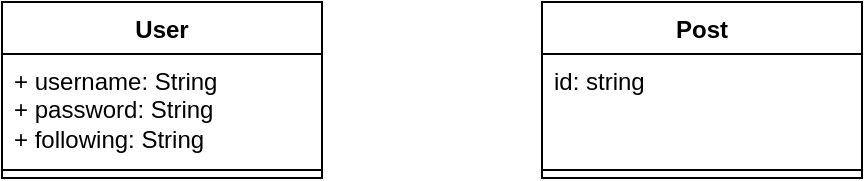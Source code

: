 <mxfile version="21.2.0" type="github">
  <diagram name="Page-1" id="gUqfQAoOS8yRq0TxFncm">
    <mxGraphModel dx="228" dy="616" grid="1" gridSize="10" guides="1" tooltips="1" connect="1" arrows="1" fold="1" page="1" pageScale="1" pageWidth="850" pageHeight="1100" math="0" shadow="0">
      <root>
        <mxCell id="0" />
        <mxCell id="1" parent="0" />
        <mxCell id="Nqg9jm6YHKb7BXlfhYt9-6" value="User" style="swimlane;fontStyle=1;align=center;verticalAlign=top;childLayout=stackLayout;horizontal=1;startSize=26;horizontalStack=0;resizeParent=1;resizeParentMax=0;resizeLast=0;collapsible=1;marginBottom=0;whiteSpace=wrap;html=1;" vertex="1" parent="1">
          <mxGeometry x="30" y="100" width="160" height="88" as="geometry" />
        </mxCell>
        <mxCell id="Nqg9jm6YHKb7BXlfhYt9-7" value="+ username: String&lt;br&gt;+ password: String&lt;br&gt;+ following: String&lt;br&gt;" style="text;strokeColor=none;fillColor=none;align=left;verticalAlign=top;spacingLeft=4;spacingRight=4;overflow=hidden;rotatable=0;points=[[0,0.5],[1,0.5]];portConstraint=eastwest;whiteSpace=wrap;html=1;" vertex="1" parent="Nqg9jm6YHKb7BXlfhYt9-6">
          <mxGeometry y="26" width="160" height="54" as="geometry" />
        </mxCell>
        <mxCell id="Nqg9jm6YHKb7BXlfhYt9-8" value="" style="line;strokeWidth=1;fillColor=none;align=left;verticalAlign=middle;spacingTop=-1;spacingLeft=3;spacingRight=3;rotatable=0;labelPosition=right;points=[];portConstraint=eastwest;strokeColor=inherit;" vertex="1" parent="Nqg9jm6YHKb7BXlfhYt9-6">
          <mxGeometry y="80" width="160" height="8" as="geometry" />
        </mxCell>
        <mxCell id="Nqg9jm6YHKb7BXlfhYt9-10" value="Post" style="swimlane;fontStyle=1;align=center;verticalAlign=top;childLayout=stackLayout;horizontal=1;startSize=26;horizontalStack=0;resizeParent=1;resizeParentMax=0;resizeLast=0;collapsible=1;marginBottom=0;whiteSpace=wrap;html=1;" vertex="1" parent="1">
          <mxGeometry x="300" y="100" width="160" height="88" as="geometry" />
        </mxCell>
        <mxCell id="Nqg9jm6YHKb7BXlfhYt9-11" value="id: string&lt;br&gt;" style="text;strokeColor=none;fillColor=none;align=left;verticalAlign=top;spacingLeft=4;spacingRight=4;overflow=hidden;rotatable=0;points=[[0,0.5],[1,0.5]];portConstraint=eastwest;whiteSpace=wrap;html=1;" vertex="1" parent="Nqg9jm6YHKb7BXlfhYt9-10">
          <mxGeometry y="26" width="160" height="54" as="geometry" />
        </mxCell>
        <mxCell id="Nqg9jm6YHKb7BXlfhYt9-12" value="" style="line;strokeWidth=1;fillColor=none;align=left;verticalAlign=middle;spacingTop=-1;spacingLeft=3;spacingRight=3;rotatable=0;labelPosition=right;points=[];portConstraint=eastwest;strokeColor=inherit;" vertex="1" parent="Nqg9jm6YHKb7BXlfhYt9-10">
          <mxGeometry y="80" width="160" height="8" as="geometry" />
        </mxCell>
      </root>
    </mxGraphModel>
  </diagram>
</mxfile>
